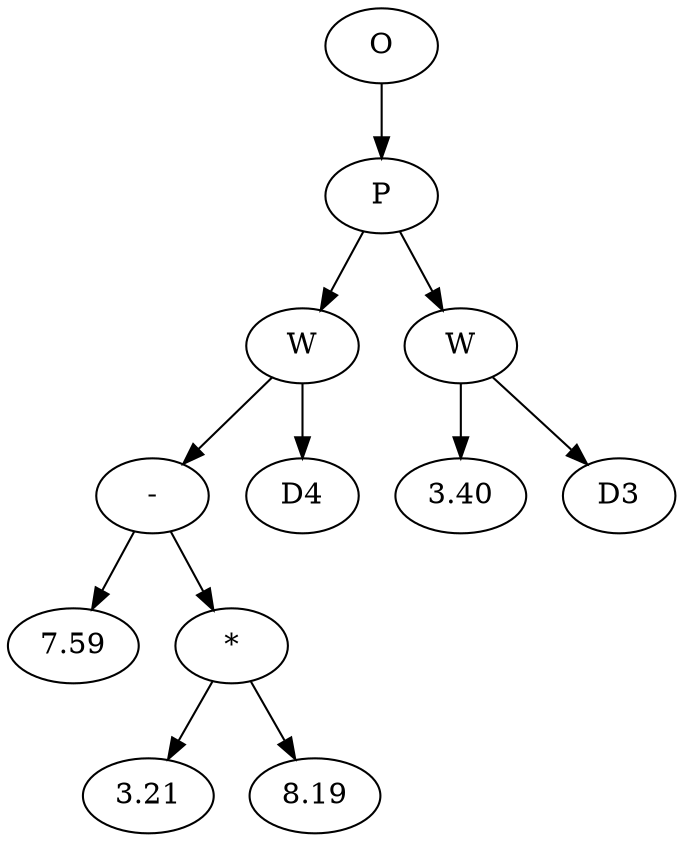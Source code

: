 // Tree
digraph {
	26180552 [label=O]
	26180553 [label=P]
	26180552 -> 26180553
	26180554 [label=W]
	26180553 -> 26180554
	26180555 [label="-"]
	26180554 -> 26180555
	26180556 [label=7.59]
	26180555 -> 26180556
	26180557 [label="*"]
	26180555 -> 26180557
	26180558 [label=3.21]
	26180557 -> 26180558
	26180559 [label=8.19]
	26180557 -> 26180559
	26180560 [label=D4]
	26180554 -> 26180560
	26180561 [label=W]
	26180553 -> 26180561
	26180562 [label=3.40]
	26180561 -> 26180562
	26180563 [label=D3]
	26180561 -> 26180563
}
